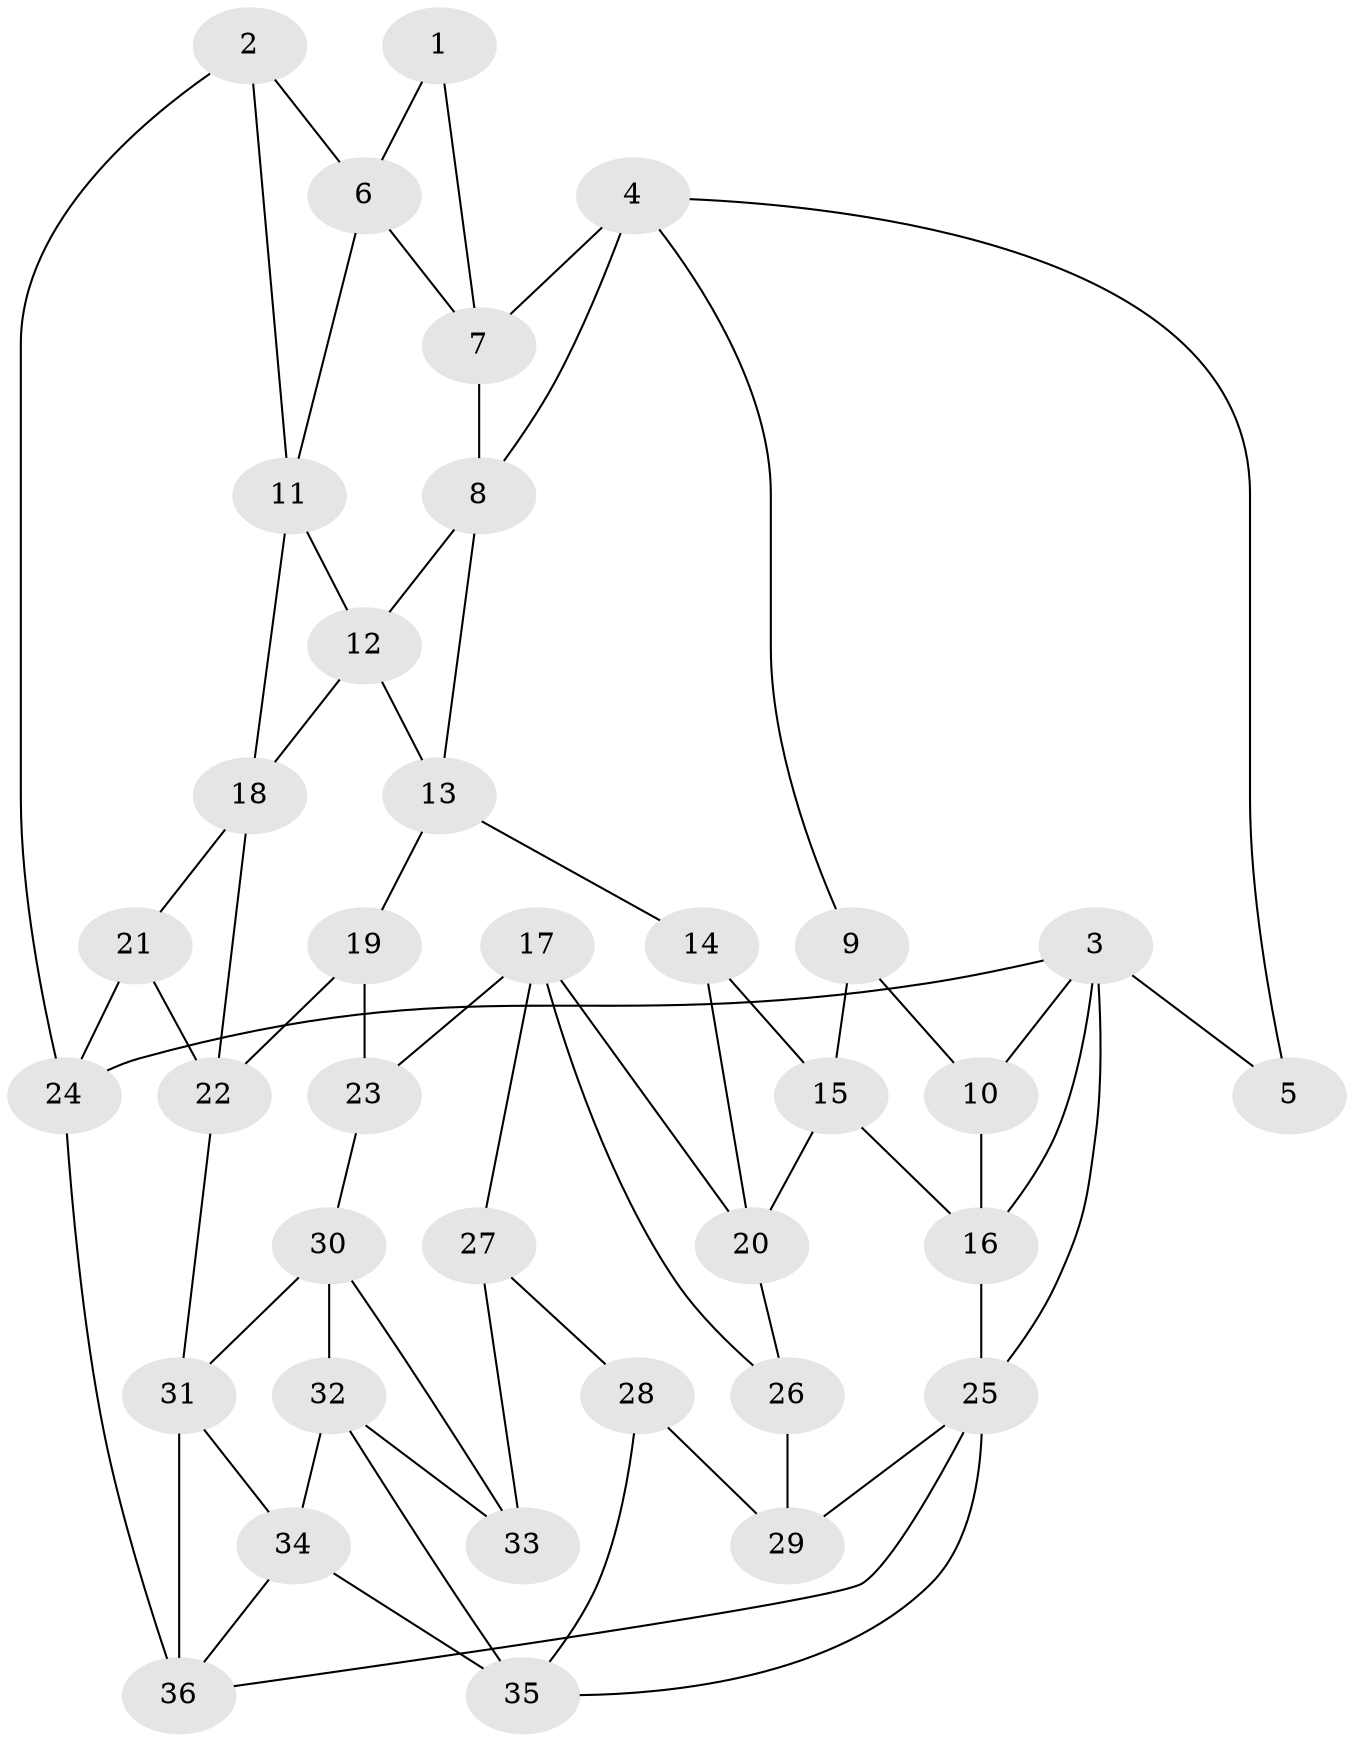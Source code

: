 // original degree distribution, {3: 0.029850746268656716, 4: 0.2537313432835821, 5: 0.5074626865671642, 6: 0.208955223880597}
// Generated by graph-tools (version 1.1) at 2025/38/03/04/25 23:38:21]
// undirected, 36 vertices, 65 edges
graph export_dot {
  node [color=gray90,style=filled];
  1;
  2;
  3;
  4;
  5;
  6;
  7;
  8;
  9;
  10;
  11;
  12;
  13;
  14;
  15;
  16;
  17;
  18;
  19;
  20;
  21;
  22;
  23;
  24;
  25;
  26;
  27;
  28;
  29;
  30;
  31;
  32;
  33;
  34;
  35;
  36;
  1 -- 6 [weight=1.0];
  1 -- 7 [weight=1.0];
  2 -- 6 [weight=1.0];
  2 -- 11 [weight=1.0];
  2 -- 24 [weight=1.0];
  3 -- 5 [weight=1.0];
  3 -- 10 [weight=1.0];
  3 -- 16 [weight=1.0];
  3 -- 24 [weight=1.0];
  3 -- 25 [weight=1.0];
  4 -- 5 [weight=1.0];
  4 -- 7 [weight=1.0];
  4 -- 8 [weight=1.0];
  4 -- 9 [weight=1.0];
  6 -- 7 [weight=1.0];
  6 -- 11 [weight=1.0];
  7 -- 8 [weight=1.0];
  8 -- 12 [weight=1.0];
  8 -- 13 [weight=1.0];
  9 -- 10 [weight=1.0];
  9 -- 15 [weight=1.0];
  10 -- 16 [weight=1.0];
  11 -- 12 [weight=1.0];
  11 -- 18 [weight=1.0];
  12 -- 13 [weight=1.0];
  12 -- 18 [weight=1.0];
  13 -- 14 [weight=1.0];
  13 -- 19 [weight=1.0];
  14 -- 15 [weight=1.0];
  14 -- 20 [weight=1.0];
  15 -- 16 [weight=1.0];
  15 -- 20 [weight=1.0];
  16 -- 25 [weight=1.0];
  17 -- 20 [weight=1.0];
  17 -- 23 [weight=1.0];
  17 -- 26 [weight=1.0];
  17 -- 27 [weight=1.0];
  18 -- 21 [weight=1.0];
  18 -- 22 [weight=1.0];
  19 -- 22 [weight=1.0];
  19 -- 23 [weight=2.0];
  20 -- 26 [weight=1.0];
  21 -- 22 [weight=1.0];
  21 -- 24 [weight=2.0];
  22 -- 31 [weight=1.0];
  23 -- 30 [weight=1.0];
  24 -- 36 [weight=2.0];
  25 -- 29 [weight=1.0];
  25 -- 35 [weight=1.0];
  25 -- 36 [weight=1.0];
  26 -- 29 [weight=2.0];
  27 -- 28 [weight=1.0];
  27 -- 33 [weight=2.0];
  28 -- 29 [weight=1.0];
  28 -- 35 [weight=1.0];
  30 -- 31 [weight=1.0];
  30 -- 32 [weight=1.0];
  30 -- 33 [weight=1.0];
  31 -- 34 [weight=1.0];
  31 -- 36 [weight=1.0];
  32 -- 33 [weight=1.0];
  32 -- 34 [weight=1.0];
  32 -- 35 [weight=1.0];
  34 -- 35 [weight=1.0];
  34 -- 36 [weight=1.0];
}
